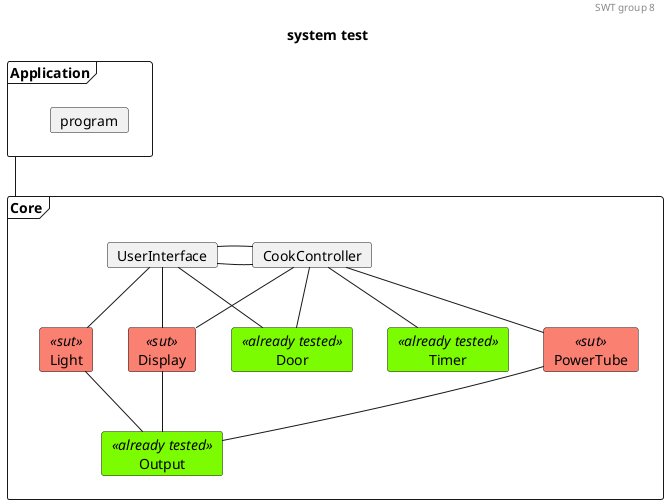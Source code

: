 @startuml

'Testing colors:
skinparam card{
    backgroundColor<<already tested>> lawngreen
    backgroundColor<<sut>> salmon
    'backgroundColor<<tested>> gold
}

header SWT group 8
title system test

frame Application{
    card program
}

frame Core{
    card UserInterface
    card CookController 

    card Door<<already tested>>
    card Light<<sut>>
    card Timer<<already tested>>
    card PowerTube<<sut>>
    card Display<<sut>>
    card Output<<already tested>>
}

'Relations projects
' 0. to 1.
Application -- Core

'Relations CookController:
'1.
CookController - UserInterface
'1. to 2.
CookController -- Door
CookController -- Timer
CookController -- PowerTube
CookController -- Display

'Relations UserInterface:
'1.
UserInterface - CookController
'1. to 2.
UserInterface -- Light
UserInterface -- Door
UserInterface -- Display

' Relations 2. to 3.
Light -- Output
Display -- Output
PowerTube -- Output



@enduml